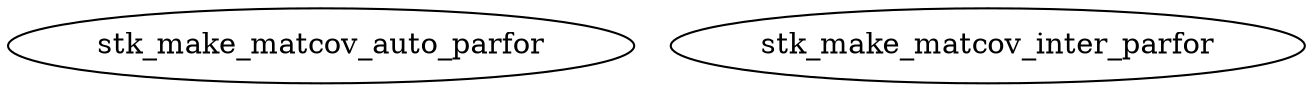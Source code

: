 /* Created by mdot for Matlab */
digraph m2html {

  stk_make_matcov_auto_parfor [URL="stk_make_matcov_auto_parfor.html"];
  stk_make_matcov_inter_parfor [URL="stk_make_matcov_inter_parfor.html"];
}
